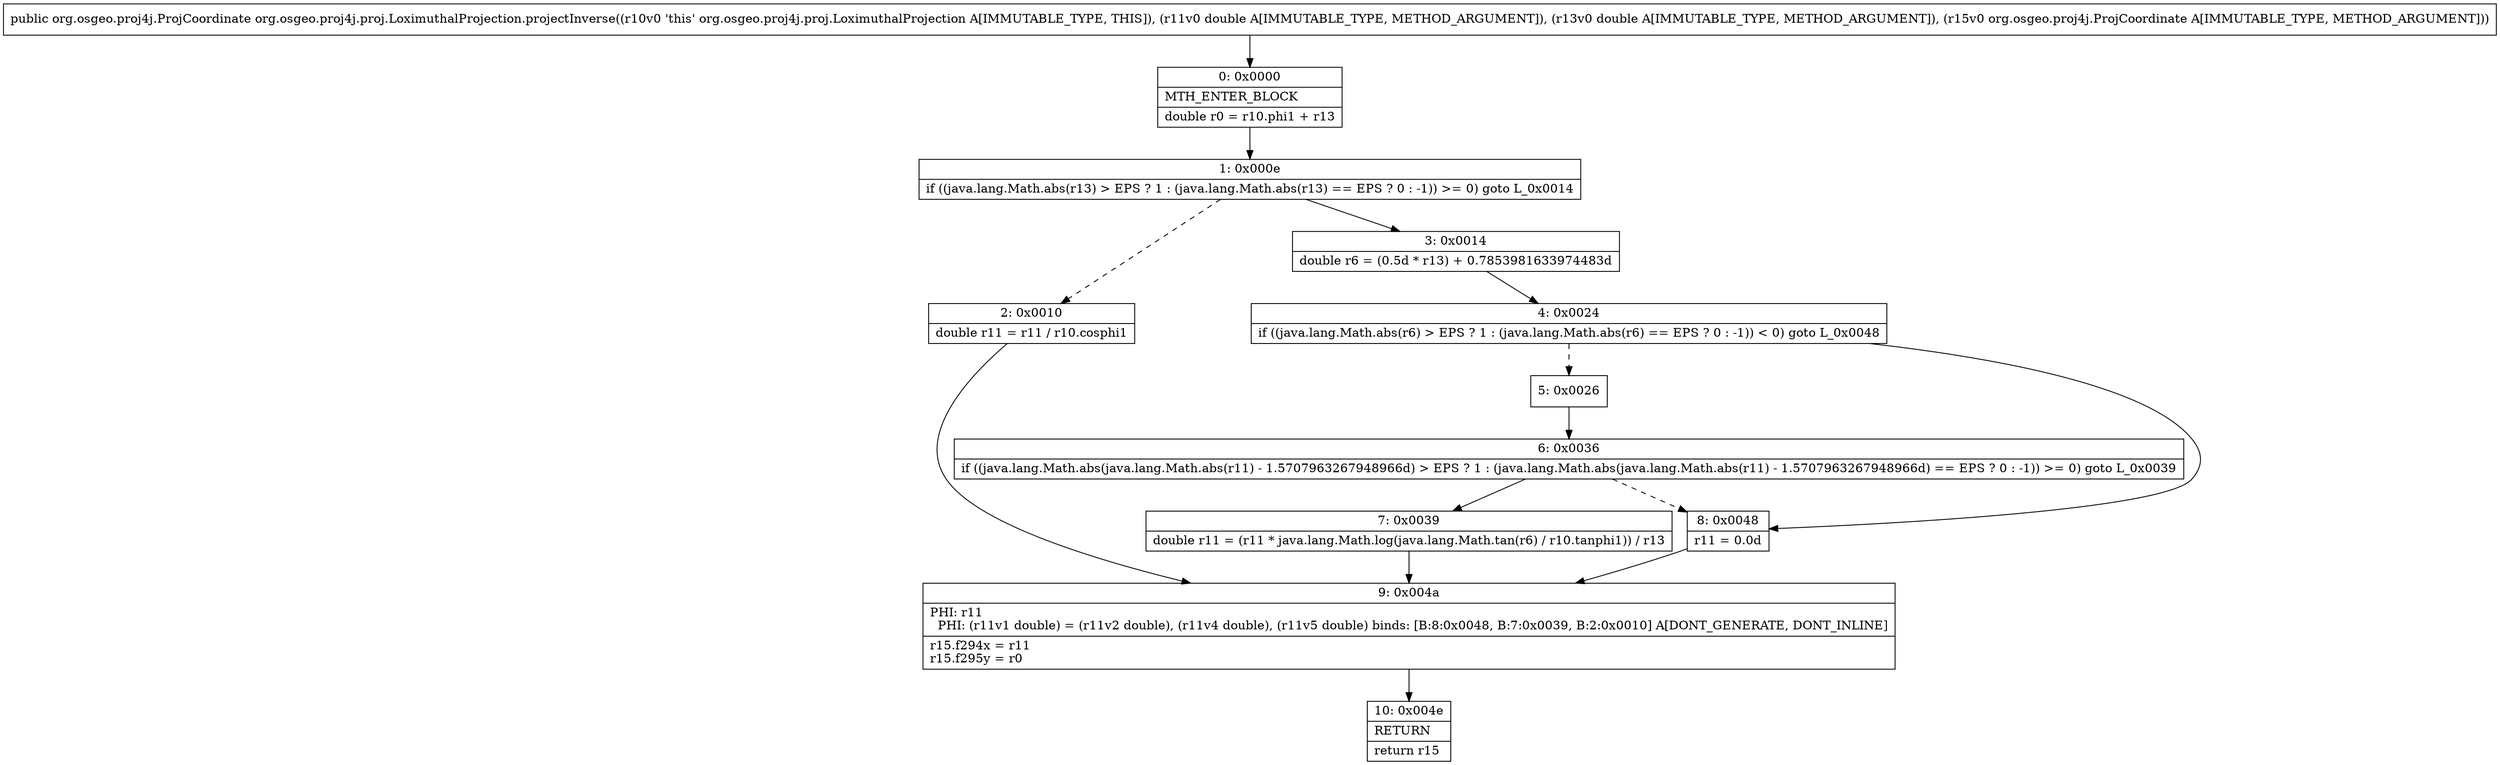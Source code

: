 digraph "CFG fororg.osgeo.proj4j.proj.LoximuthalProjection.projectInverse(DDLorg\/osgeo\/proj4j\/ProjCoordinate;)Lorg\/osgeo\/proj4j\/ProjCoordinate;" {
Node_0 [shape=record,label="{0\:\ 0x0000|MTH_ENTER_BLOCK\l|double r0 = r10.phi1 + r13\l}"];
Node_1 [shape=record,label="{1\:\ 0x000e|if ((java.lang.Math.abs(r13) \> EPS ? 1 : (java.lang.Math.abs(r13) == EPS ? 0 : \-1)) \>= 0) goto L_0x0014\l}"];
Node_2 [shape=record,label="{2\:\ 0x0010|double r11 = r11 \/ r10.cosphi1\l}"];
Node_3 [shape=record,label="{3\:\ 0x0014|double r6 = (0.5d * r13) + 0.7853981633974483d\l}"];
Node_4 [shape=record,label="{4\:\ 0x0024|if ((java.lang.Math.abs(r6) \> EPS ? 1 : (java.lang.Math.abs(r6) == EPS ? 0 : \-1)) \< 0) goto L_0x0048\l}"];
Node_5 [shape=record,label="{5\:\ 0x0026}"];
Node_6 [shape=record,label="{6\:\ 0x0036|if ((java.lang.Math.abs(java.lang.Math.abs(r11) \- 1.5707963267948966d) \> EPS ? 1 : (java.lang.Math.abs(java.lang.Math.abs(r11) \- 1.5707963267948966d) == EPS ? 0 : \-1)) \>= 0) goto L_0x0039\l}"];
Node_7 [shape=record,label="{7\:\ 0x0039|double r11 = (r11 * java.lang.Math.log(java.lang.Math.tan(r6) \/ r10.tanphi1)) \/ r13\l}"];
Node_8 [shape=record,label="{8\:\ 0x0048|r11 = 0.0d\l}"];
Node_9 [shape=record,label="{9\:\ 0x004a|PHI: r11 \l  PHI: (r11v1 double) = (r11v2 double), (r11v4 double), (r11v5 double) binds: [B:8:0x0048, B:7:0x0039, B:2:0x0010] A[DONT_GENERATE, DONT_INLINE]\l|r15.f294x = r11\lr15.f295y = r0\l}"];
Node_10 [shape=record,label="{10\:\ 0x004e|RETURN\l|return r15\l}"];
MethodNode[shape=record,label="{public org.osgeo.proj4j.ProjCoordinate org.osgeo.proj4j.proj.LoximuthalProjection.projectInverse((r10v0 'this' org.osgeo.proj4j.proj.LoximuthalProjection A[IMMUTABLE_TYPE, THIS]), (r11v0 double A[IMMUTABLE_TYPE, METHOD_ARGUMENT]), (r13v0 double A[IMMUTABLE_TYPE, METHOD_ARGUMENT]), (r15v0 org.osgeo.proj4j.ProjCoordinate A[IMMUTABLE_TYPE, METHOD_ARGUMENT])) }"];
MethodNode -> Node_0;
Node_0 -> Node_1;
Node_1 -> Node_2[style=dashed];
Node_1 -> Node_3;
Node_2 -> Node_9;
Node_3 -> Node_4;
Node_4 -> Node_5[style=dashed];
Node_4 -> Node_8;
Node_5 -> Node_6;
Node_6 -> Node_7;
Node_6 -> Node_8[style=dashed];
Node_7 -> Node_9;
Node_8 -> Node_9;
Node_9 -> Node_10;
}

